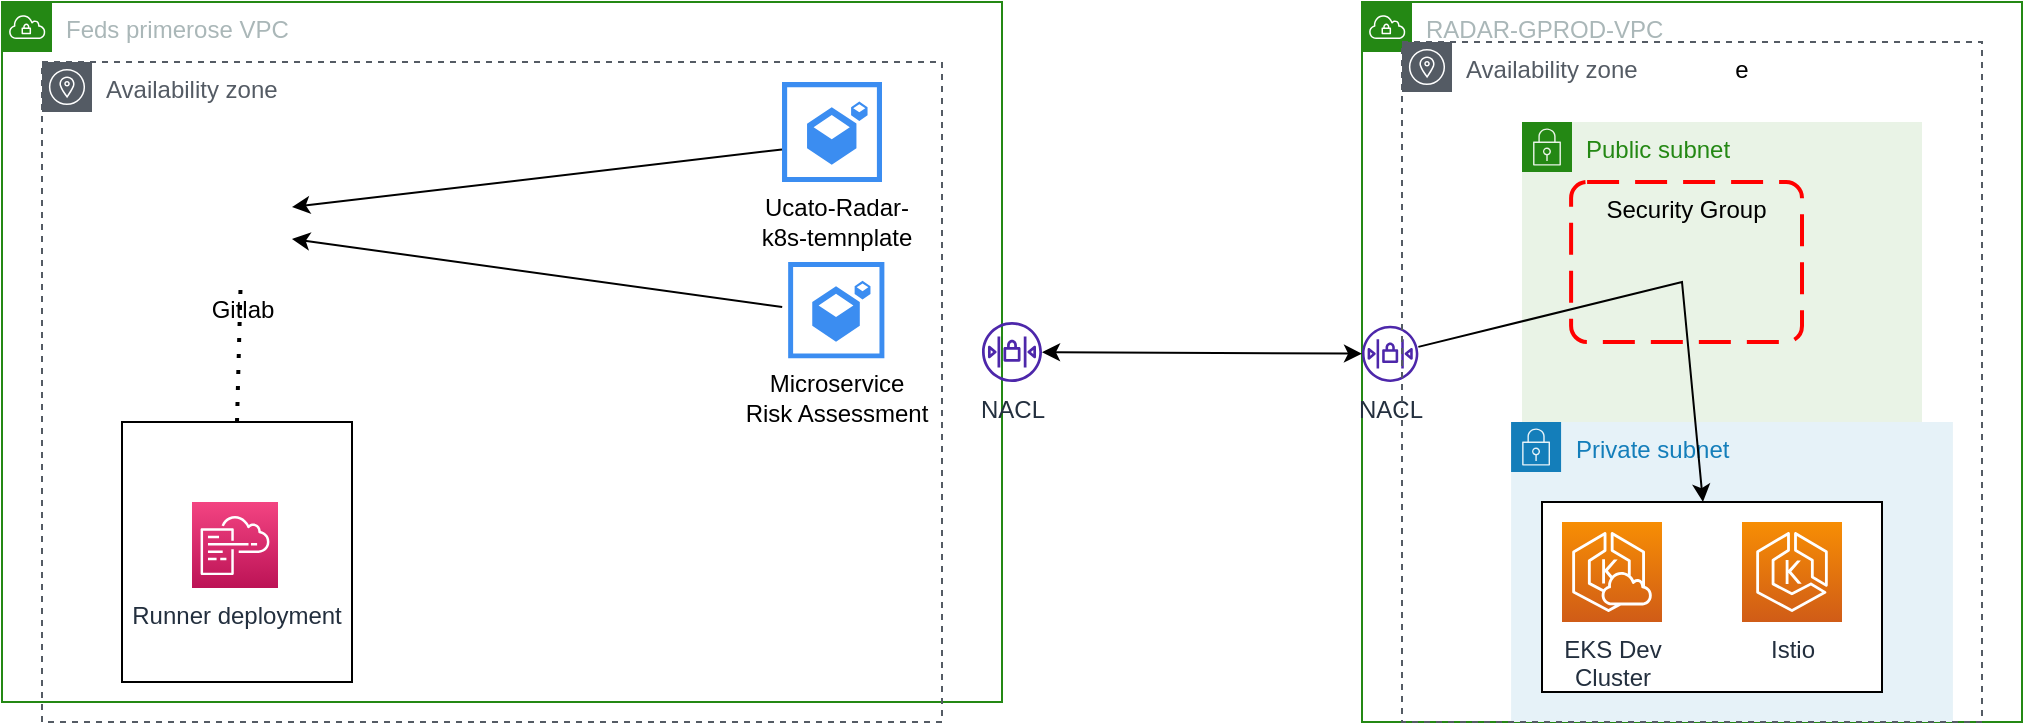 <mxfile version="20.3.7" type="github">
  <diagram id="Ht1M8jgEwFfnCIfOTk4-" name="Page-1">
    <mxGraphModel dx="2062" dy="1065" grid="1" gridSize="10" guides="1" tooltips="1" connect="1" arrows="1" fold="1" page="1" pageScale="1" pageWidth="1169" pageHeight="827" math="0" shadow="0">
      <root>
        <mxCell id="0" />
        <mxCell id="1" parent="0" />
        <mxCell id="Gq2ocJzow4UtyP_4--Kb-11" value="Feds primerose VPC" style="points=[[0,0],[0.25,0],[0.5,0],[0.75,0],[1,0],[1,0.25],[1,0.5],[1,0.75],[1,1],[0.75,1],[0.5,1],[0.25,1],[0,1],[0,0.75],[0,0.5],[0,0.25]];outlineConnect=0;gradientColor=none;html=1;whiteSpace=wrap;fontSize=12;fontStyle=0;container=1;pointerEvents=0;collapsible=0;recursiveResize=0;shape=mxgraph.aws4.group;grIcon=mxgraph.aws4.group_vpc;strokeColor=#248814;fillColor=none;verticalAlign=top;align=left;spacingLeft=30;fontColor=#AAB7B8;dashed=0;" parent="1" vertex="1">
          <mxGeometry x="40" y="220" width="500" height="350" as="geometry" />
        </mxCell>
        <mxCell id="LXsiCXKtM6dPdB3KYGL0-8" value="" style="sketch=0;html=1;aspect=fixed;strokeColor=none;shadow=0;align=center;verticalAlign=top;fillColor=#3B8DF1;shape=mxgraph.gcp2.repository_primary" parent="Gq2ocJzow4UtyP_4--Kb-11" vertex="1">
          <mxGeometry x="390" y="40" width="50" height="50" as="geometry" />
        </mxCell>
        <mxCell id="Fl2V9q7zLhbFqs8fmjkG-17" value="" style="group" parent="Gq2ocJzow4UtyP_4--Kb-11" vertex="1" connectable="0">
          <mxGeometry x="60" y="89.999" width="412.14" height="250.001" as="geometry" />
        </mxCell>
        <mxCell id="Fl2V9q7zLhbFqs8fmjkG-15" value="" style="rounded=0;whiteSpace=wrap;html=1;" parent="Fl2V9q7zLhbFqs8fmjkG-17" vertex="1">
          <mxGeometry y="120.001" width="115" height="130" as="geometry" />
        </mxCell>
        <mxCell id="Fl2V9q7zLhbFqs8fmjkG-19" value="" style="group" parent="Fl2V9q7zLhbFqs8fmjkG-17" vertex="1" connectable="0">
          <mxGeometry x="35" width="377.14" height="203.001" as="geometry" />
        </mxCell>
        <mxCell id="Gq2ocJzow4UtyP_4--Kb-2" value="Gitlab" style="shape=image;html=1;verticalAlign=top;verticalLabelPosition=bottom;labelBackgroundColor=#ffffff;imageAspect=0;aspect=fixed;image=https://cdn4.iconfinder.com/data/icons/socialcones/508/Gitlab-128.png" parent="Fl2V9q7zLhbFqs8fmjkG-19" vertex="1">
          <mxGeometry y="0.001" width="50" height="50" as="geometry" />
        </mxCell>
        <mxCell id="Fl2V9q7zLhbFqs8fmjkG-2" value="" style="endArrow=classic;html=1;rounded=0;exitX=-0.062;exitY=0.468;exitDx=0;exitDy=0;exitPerimeter=0;" parent="Fl2V9q7zLhbFqs8fmjkG-19" source="LXsiCXKtM6dPdB3KYGL0-5" target="Gq2ocJzow4UtyP_4--Kb-2" edge="1">
          <mxGeometry width="50" height="50" relative="1" as="geometry">
            <mxPoint x="149.048" y="565.35" as="sourcePoint" />
            <mxPoint x="260.952" y="490.932" as="targetPoint" />
          </mxGeometry>
        </mxCell>
        <mxCell id="Fl2V9q7zLhbFqs8fmjkG-3" value="" style="endArrow=classic;html=1;rounded=0;entryX=1;entryY=0.25;entryDx=0;entryDy=0;exitX=0;exitY=0.675;exitDx=0;exitDy=0;exitPerimeter=0;" parent="Fl2V9q7zLhbFqs8fmjkG-19" source="LXsiCXKtM6dPdB3KYGL0-8" target="Gq2ocJzow4UtyP_4--Kb-2" edge="1">
          <mxGeometry width="50" height="50" relative="1" as="geometry">
            <mxPoint x="141.667" y="238.372" as="sourcePoint" />
            <mxPoint x="253.571" y="163.953" as="targetPoint" />
          </mxGeometry>
        </mxCell>
        <mxCell id="Fl2V9q7zLhbFqs8fmjkG-6" value="Runner deployment" style="sketch=0;points=[[0,0,0],[0.25,0,0],[0.5,0,0],[0.75,0,0],[1,0,0],[0,1,0],[0.25,1,0],[0.5,1,0],[0.75,1,0],[1,1,0],[0,0.25,0],[0,0.5,0],[0,0.75,0],[1,0.25,0],[1,0.5,0],[1,0.75,0]];points=[[0,0,0],[0.25,0,0],[0.5,0,0],[0.75,0,0],[1,0,0],[0,1,0],[0.25,1,0],[0.5,1,0],[0.75,1,0],[1,1,0],[0,0.25,0],[0,0.5,0],[0,0.75,0],[1,0.25,0],[1,0.5,0],[1,0.75,0]];outlineConnect=0;fontColor=#232F3E;gradientColor=#F34482;gradientDirection=north;fillColor=#BC1356;strokeColor=#ffffff;dashed=0;verticalLabelPosition=bottom;verticalAlign=top;align=center;html=1;fontSize=12;fontStyle=0;aspect=fixed;shape=mxgraph.aws4.resourceIcon;resIcon=mxgraph.aws4.cloudformation;" parent="Fl2V9q7zLhbFqs8fmjkG-19" vertex="1">
          <mxGeometry y="160.001" width="43" height="43" as="geometry" />
        </mxCell>
        <mxCell id="LXsiCXKtM6dPdB3KYGL0-18" value="Ucato-Radar-&lt;br&gt;k8s-temnplate" style="text;html=1;align=center;verticalAlign=middle;resizable=0;points=[];autosize=1;strokeColor=none;fillColor=none;" parent="Fl2V9q7zLhbFqs8fmjkG-19" vertex="1">
          <mxGeometry x="272.14" width="100" height="40" as="geometry" />
        </mxCell>
        <mxCell id="Fl2V9q7zLhbFqs8fmjkG-13" value="" style="group" parent="Fl2V9q7zLhbFqs8fmjkG-19" vertex="1" connectable="0">
          <mxGeometry x="267.14" y="40.001" width="110" height="88.115" as="geometry" />
        </mxCell>
        <mxCell id="LXsiCXKtM6dPdB3KYGL0-5" value="" style="sketch=0;html=1;aspect=fixed;strokeColor=none;shadow=0;align=center;verticalAlign=top;fillColor=#3B8DF1;shape=mxgraph.gcp2.repository_primary" parent="Fl2V9q7zLhbFqs8fmjkG-13" vertex="1">
          <mxGeometry x="30.94" width="48.11" height="48.11" as="geometry" />
        </mxCell>
        <mxCell id="LXsiCXKtM6dPdB3KYGL0-19" value="Microservice &lt;br&gt;Risk Assessment" style="text;html=1;align=center;verticalAlign=middle;resizable=0;points=[];autosize=1;strokeColor=none;fillColor=none;" parent="Fl2V9q7zLhbFqs8fmjkG-13" vertex="1">
          <mxGeometry y="48.115" width="110" height="40" as="geometry" />
        </mxCell>
        <mxCell id="Fl2V9q7zLhbFqs8fmjkG-16" value="" style="endArrow=none;dashed=1;html=1;dashPattern=1 3;strokeWidth=2;rounded=0;exitX=0.5;exitY=0;exitDx=0;exitDy=0;" parent="Fl2V9q7zLhbFqs8fmjkG-19" source="Fl2V9q7zLhbFqs8fmjkG-15" target="Gq2ocJzow4UtyP_4--Kb-2" edge="1">
          <mxGeometry width="50" height="50" relative="1" as="geometry">
            <mxPoint x="500" y="190.001" as="sourcePoint" />
            <mxPoint x="550" y="140.001" as="targetPoint" />
          </mxGeometry>
        </mxCell>
        <mxCell id="Fl2V9q7zLhbFqs8fmjkG-1" value="Availability zone" style="sketch=0;outlineConnect=0;gradientColor=none;html=1;whiteSpace=wrap;fontSize=12;fontStyle=0;shape=mxgraph.aws4.group;grIcon=mxgraph.aws4.group_availability_zone;strokeColor=#545B64;fillColor=none;verticalAlign=top;align=left;spacingLeft=30;fontColor=#545B64;dashed=1;" parent="Gq2ocJzow4UtyP_4--Kb-11" vertex="1">
          <mxGeometry x="20" y="30" width="450" height="330" as="geometry" />
        </mxCell>
        <mxCell id="Fl2V9q7zLhbFqs8fmjkG-20" value="NACL&lt;br&gt;" style="sketch=0;outlineConnect=0;fontColor=#232F3E;gradientColor=none;fillColor=#4D27AA;strokeColor=none;dashed=0;verticalLabelPosition=bottom;verticalAlign=top;align=center;html=1;fontSize=12;fontStyle=0;aspect=fixed;pointerEvents=1;shape=mxgraph.aws4.network_access_control_list;" parent="Gq2ocJzow4UtyP_4--Kb-11" vertex="1">
          <mxGeometry x="490" y="160" width="30" height="30" as="geometry" />
        </mxCell>
        <mxCell id="Gq2ocJzow4UtyP_4--Kb-7" value="e" style="group" parent="1" vertex="1" connectable="0">
          <mxGeometry x="770" y="240" width="280" height="340" as="geometry" />
        </mxCell>
        <mxCell id="Gq2ocJzow4UtyP_4--Kb-8" value="RADAR-GPROD-VPC" style="points=[[0,0],[0.25,0],[0.5,0],[0.75,0],[1,0],[1,0.25],[1,0.5],[1,0.75],[1,1],[0.75,1],[0.5,1],[0.25,1],[0,1],[0,0.75],[0,0.5],[0,0.25]];outlineConnect=0;gradientColor=none;html=1;whiteSpace=wrap;fontSize=12;fontStyle=0;container=1;pointerEvents=0;collapsible=0;recursiveResize=0;shape=mxgraph.aws4.group;grIcon=mxgraph.aws4.group_vpc;strokeColor=#248814;fillColor=none;verticalAlign=top;align=left;spacingLeft=30;fontColor=#AAB7B8;dashed=0;" parent="Gq2ocJzow4UtyP_4--Kb-7" vertex="1">
          <mxGeometry x="-50" y="-20" width="330" height="360" as="geometry" />
        </mxCell>
        <mxCell id="Fl2V9q7zLhbFqs8fmjkG-21" value="Public subnet" style="points=[[0,0],[0.25,0],[0.5,0],[0.75,0],[1,0],[1,0.25],[1,0.5],[1,0.75],[1,1],[0.75,1],[0.5,1],[0.25,1],[0,1],[0,0.75],[0,0.5],[0,0.25]];outlineConnect=0;gradientColor=none;html=1;whiteSpace=wrap;fontSize=12;fontStyle=0;container=1;pointerEvents=0;collapsible=0;recursiveResize=0;shape=mxgraph.aws4.group;grIcon=mxgraph.aws4.group_security_group;grStroke=0;strokeColor=#248814;fillColor=#E9F3E6;verticalAlign=top;align=left;spacingLeft=30;fontColor=#248814;dashed=0;" parent="Gq2ocJzow4UtyP_4--Kb-8" vertex="1">
          <mxGeometry x="80" y="60" width="200" height="150" as="geometry" />
        </mxCell>
        <mxCell id="Gq2ocJzow4UtyP_4--Kb-4" value="Security Group" style="rounded=1;arcSize=10;dashed=1;strokeColor=#ff0000;fillColor=none;gradientColor=none;dashPattern=8 4;strokeWidth=2;verticalAlign=top;" parent="Fl2V9q7zLhbFqs8fmjkG-21" vertex="1">
          <mxGeometry x="24.55" y="30" width="115.45" height="80" as="geometry" />
        </mxCell>
        <mxCell id="Gq2ocJzow4UtyP_4--Kb-10" value="NACL&lt;br&gt;" style="sketch=0;outlineConnect=0;fontColor=#232F3E;gradientColor=none;fillColor=#4D27AA;strokeColor=none;dashed=0;verticalLabelPosition=bottom;verticalAlign=top;align=center;html=1;fontSize=12;fontStyle=0;aspect=fixed;pointerEvents=1;shape=mxgraph.aws4.network_access_control_list;" parent="Gq2ocJzow4UtyP_4--Kb-8" vertex="1">
          <mxGeometry y="161.82" width="28.18" height="28.18" as="geometry" />
        </mxCell>
        <mxCell id="Fl2V9q7zLhbFqs8fmjkG-22" value="Private subnet" style="points=[[0,0],[0.25,0],[0.5,0],[0.75,0],[1,0],[1,0.25],[1,0.5],[1,0.75],[1,1],[0.75,1],[0.5,1],[0.25,1],[0,1],[0,0.75],[0,0.5],[0,0.25]];outlineConnect=0;gradientColor=none;html=1;whiteSpace=wrap;fontSize=12;fontStyle=0;container=1;pointerEvents=0;collapsible=0;recursiveResize=0;shape=mxgraph.aws4.group;grIcon=mxgraph.aws4.group_security_group;grStroke=0;strokeColor=#147EBA;fillColor=#E6F2F8;verticalAlign=top;align=left;spacingLeft=30;fontColor=#147EBA;dashed=0;" parent="Gq2ocJzow4UtyP_4--Kb-8" vertex="1">
          <mxGeometry x="74.54" y="210" width="220.91" height="150" as="geometry" />
        </mxCell>
        <mxCell id="Gq2ocJzow4UtyP_4--Kb-6" value="Availability zone" style="sketch=0;outlineConnect=0;gradientColor=none;html=1;whiteSpace=wrap;fontSize=12;fontStyle=0;shape=mxgraph.aws4.group;grIcon=mxgraph.aws4.group_availability_zone;strokeColor=#545B64;fillColor=none;verticalAlign=top;align=left;spacingLeft=30;fontColor=#545B64;dashed=1;" parent="Gq2ocJzow4UtyP_4--Kb-8" vertex="1">
          <mxGeometry x="20" y="20" width="290" height="340" as="geometry" />
        </mxCell>
        <mxCell id="Z9EeVZcDygBWmFybQmbX-5" value="" style="rounded=0;whiteSpace=wrap;html=1;" parent="Gq2ocJzow4UtyP_4--Kb-7" vertex="1">
          <mxGeometry x="40" y="230" width="170" height="95" as="geometry" />
        </mxCell>
        <mxCell id="o_UAqSozi1PxJaAxTeL0-5" value="" style="endArrow=classic;html=1;rounded=0;" parent="Gq2ocJzow4UtyP_4--Kb-7" source="Gq2ocJzow4UtyP_4--Kb-10" target="Z9EeVZcDygBWmFybQmbX-5" edge="1">
          <mxGeometry width="50" height="50" relative="1" as="geometry">
            <mxPoint x="250" y="340" as="sourcePoint" />
            <mxPoint x="88.179" y="159.55" as="targetPoint" />
            <Array as="points">
              <mxPoint x="110" y="120" />
            </Array>
          </mxGeometry>
        </mxCell>
        <mxCell id="Z9EeVZcDygBWmFybQmbX-1" value="EKS Dev&lt;br&gt;Cluster&lt;br&gt;" style="sketch=0;points=[[0,0,0],[0.25,0,0],[0.5,0,0],[0.75,0,0],[1,0,0],[0,1,0],[0.25,1,0],[0.5,1,0],[0.75,1,0],[1,1,0],[0,0.25,0],[0,0.5,0],[0,0.75,0],[1,0.25,0],[1,0.5,0],[1,0.75,0]];outlineConnect=0;fontColor=#232F3E;gradientColor=#F78E04;gradientDirection=north;fillColor=#D05C17;strokeColor=#ffffff;dashed=0;verticalLabelPosition=bottom;verticalAlign=top;align=center;html=1;fontSize=12;fontStyle=0;aspect=fixed;shape=mxgraph.aws4.resourceIcon;resIcon=mxgraph.aws4.eks_cloud;" parent="Gq2ocJzow4UtyP_4--Kb-7" vertex="1">
          <mxGeometry x="50" y="240" width="50" height="50" as="geometry" />
        </mxCell>
        <mxCell id="Z9EeVZcDygBWmFybQmbX-2" value="Istio" style="sketch=0;points=[[0,0,0],[0.25,0,0],[0.5,0,0],[0.75,0,0],[1,0,0],[0,1,0],[0.25,1,0],[0.5,1,0],[0.75,1,0],[1,1,0],[0,0.25,0],[0,0.5,0],[0,0.75,0],[1,0.25,0],[1,0.5,0],[1,0.75,0]];outlineConnect=0;fontColor=#232F3E;gradientColor=#F78E04;gradientDirection=north;fillColor=#D05C17;strokeColor=#ffffff;dashed=0;verticalLabelPosition=bottom;verticalAlign=top;align=center;html=1;fontSize=12;fontStyle=0;aspect=fixed;shape=mxgraph.aws4.resourceIcon;resIcon=mxgraph.aws4.eks;" parent="Gq2ocJzow4UtyP_4--Kb-7" vertex="1">
          <mxGeometry x="140" y="240" width="50" height="50" as="geometry" />
        </mxCell>
        <mxCell id="o_UAqSozi1PxJaAxTeL0-4" value="" style="endArrow=classic;startArrow=classic;html=1;rounded=0;" parent="1" source="Fl2V9q7zLhbFqs8fmjkG-20" target="Gq2ocJzow4UtyP_4--Kb-10" edge="1">
          <mxGeometry width="50" height="50" relative="1" as="geometry">
            <mxPoint x="1060" y="580" as="sourcePoint" />
            <mxPoint x="1110" y="530" as="targetPoint" />
          </mxGeometry>
        </mxCell>
      </root>
    </mxGraphModel>
  </diagram>
</mxfile>

